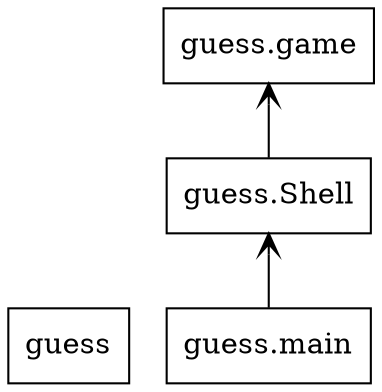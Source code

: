 digraph "packages" {
rankdir=BT
charset="utf-8"
"guess" [color="black", label=<guess>, shape="box", style="solid"];
"guess.Shell" [color="black", label=<guess.Shell>, shape="box", style="solid"];
"guess.game" [color="black", label=<guess.game>, shape="box", style="solid"];
"guess.main" [color="black", label=<guess.main>, shape="box", style="solid"];
"guess.Shell" -> "guess.game" [arrowhead="open", arrowtail="none"];
"guess.main" -> "guess.Shell" [arrowhead="open", arrowtail="none"];
}
